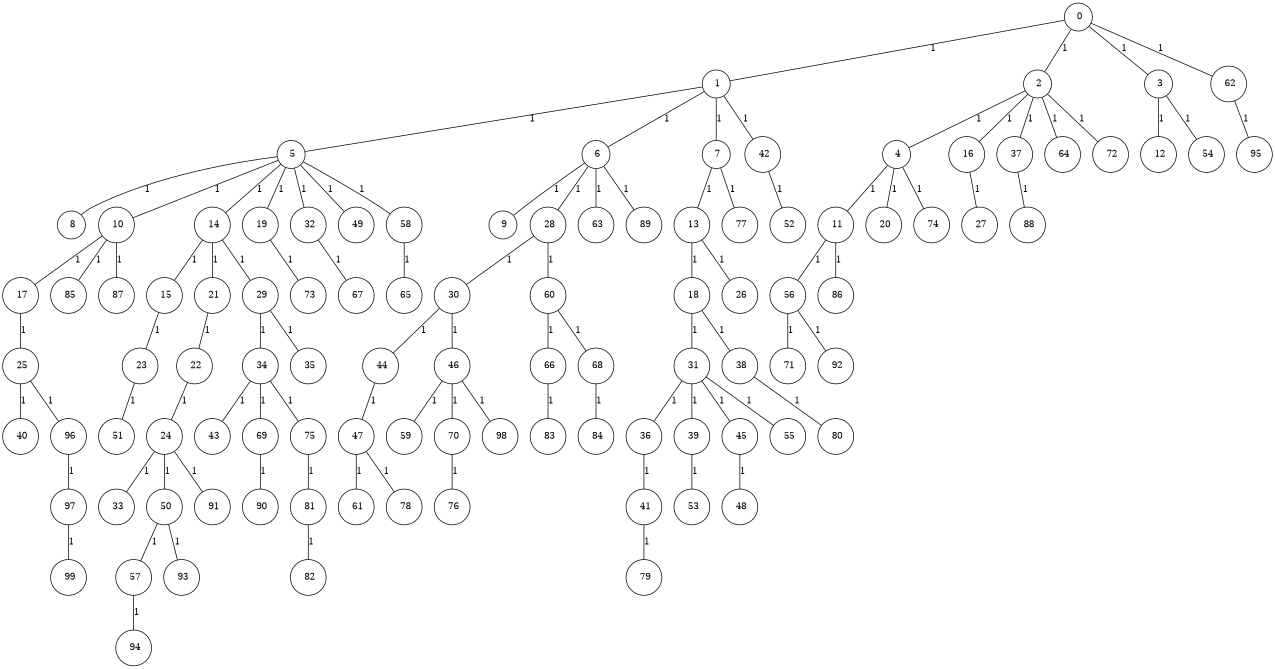 graph G {
size="8.5,11;"
ratio = "expand;"
fixedsize="true;"
overlap="scale;"
node[shape=circle,width=.12,hight=.12,fontsize=12]
edge[fontsize=12]

0[label=" 0" color=black, pos="0.94032377,2.2045188!"];
1[label=" 1" color=black, pos="1.8089909,2.2822953!"];
2[label=" 2" color=black, pos="0.59279341,1.2406832!"];
3[label=" 3" color=black, pos="1.641597,0.26828914!"];
4[label=" 4" color=black, pos="0.12913943,0.60911679!"];
5[label=" 5" color=black, pos="0.98567942,0.46739443!"];
6[label=" 6" color=black, pos="0.23593905,2.3846329!"];
7[label=" 7" color=black, pos="0.083776883,0.53657244!"];
8[label=" 8" color=black, pos="1.1672778,1.3325057!"];
9[label=" 9" color=black, pos="0.15581214,1.6113563!"];
10[label=" 10" color=black, pos="1.1393568,1.9785106!"];
11[label=" 11" color=black, pos="2.8534368,1.3396231!"];
12[label=" 12" color=black, pos="2.6882961,0.037573968!"];
13[label=" 13" color=black, pos="2.4459362,2.5384223!"];
14[label=" 14" color=black, pos="0.094907812,2.3505268!"];
15[label=" 15" color=black, pos="0.84624129,2.2027854!"];
16[label=" 16" color=black, pos="2.6281905,2.9897879!"];
17[label=" 17" color=black, pos="2.150092,0.53260817!"];
18[label=" 18" color=black, pos="1.4531837,2.0704025!"];
19[label=" 19" color=black, pos="2.7579184,0.2891968!"];
20[label=" 20" color=black, pos="1.3587656,1.1201901!"];
21[label=" 21" color=black, pos="2.8317392,0.48657709!"];
22[label=" 22" color=black, pos="0.58166775,1.1053317!"];
23[label=" 23" color=black, pos="0.72420305,1.4414282!"];
24[label=" 24" color=black, pos="1.843408,0.13639616!"];
25[label=" 25" color=black, pos="2.0323602,2.2829488!"];
26[label=" 26" color=black, pos="1.1801231,2.7921645!"];
27[label=" 27" color=black, pos="2.763377,1.384256!"];
28[label=" 28" color=black, pos="2.408132,2.9268444!"];
29[label=" 29" color=black, pos="1.1630586,1.1665182!"];
30[label=" 30" color=black, pos="1.2505254,1.1726354!"];
31[label=" 31" color=black, pos="0.57996687,1.3271219!"];
32[label=" 32" color=black, pos="2.0452796,0.41687493!"];
33[label=" 33" color=black, pos="1.1325224,2.5631838!"];
34[label=" 34" color=black, pos="2.053175,1.250687!"];
35[label=" 35" color=black, pos="0.43670957,2.9386946!"];
36[label=" 36" color=black, pos="0.13938916,1.0847128!"];
37[label=" 37" color=black, pos="2.2789605,2.0471742!"];
38[label=" 38" color=black, pos="0.52308087,2.5042143!"];
39[label=" 39" color=black, pos="0.83387315,2.5264226!"];
40[label=" 40" color=black, pos="1.2948543,0.95679259!"];
41[label=" 41" color=black, pos="2.6431213,1.7400223!"];
42[label=" 42" color=black, pos="2.8753247,1.5128482!"];
43[label=" 43" color=black, pos="0.62565224,1.1568759!"];
44[label=" 44" color=black, pos="0.31708183,1.0674892!"];
45[label=" 45" color=black, pos="0.49281972,1.1255282!"];
46[label=" 46" color=black, pos="0.33447291,1.1189483!"];
47[label=" 47" color=black, pos="2.4610787,2.0474988!"];
48[label=" 48" color=black, pos="1.5886685,2.1833098!"];
49[label=" 49" color=black, pos="0.52426777,1.9280861!"];
50[label=" 50" color=black, pos="1.9140413,1.7116267!"];
51[label=" 51" color=black, pos="1.8924771,1.304735!"];
52[label=" 52" color=black, pos="1.1100913,2.8056013!"];
53[label=" 53" color=black, pos="1.4868875,2.6188116!"];
54[label=" 54" color=black, pos="2.560872,2.9897064!"];
55[label=" 55" color=black, pos="0.38313084,0.7778838!"];
56[label=" 56" color=black, pos="1.0414966,0.20358918!"];
57[label=" 57" color=black, pos="2.8845257,0.96535684!"];
58[label=" 58" color=black, pos="1.5726096,0.33826057!"];
59[label=" 59" color=black, pos="1.5454861,0.67464566!"];
60[label=" 60" color=black, pos="2.0152197,2.2584883!"];
61[label=" 61" color=black, pos="1.4113765,1.3234675!"];
62[label=" 62" color=black, pos="2.6150597,0.99419926!"];
63[label=" 63" color=black, pos="2.3503792,1.9699899!"];
64[label=" 64" color=black, pos="0.73327667,2.9576402!"];
65[label=" 65" color=black, pos="0.30525438,2.4163694!"];
66[label=" 66" color=black, pos="0.59998055,1.3429506!"];
67[label=" 67" color=black, pos="1.3976255,0.80104396!"];
68[label=" 68" color=black, pos="0.49784326,2.9149523!"];
69[label=" 69" color=black, pos="0.93683211,1.8814683!"];
70[label=" 70" color=black, pos="2.5515937,2.5500824!"];
71[label=" 71" color=black, pos="2.6477506,1.2938486!"];
72[label=" 72" color=black, pos="1.6936515,1.9988296!"];
73[label=" 73" color=black, pos="2.1744858,2.8767698!"];
74[label=" 74" color=black, pos="0.16982897,0.91993303!"];
75[label=" 75" color=black, pos="0.23731672,2.9802996!"];
76[label=" 76" color=black, pos="0.78050924,0.64437974!"];
77[label=" 77" color=black, pos="1.1336716,1.2692332!"];
78[label=" 78" color=black, pos="1.4015155,1.5872381!"];
79[label=" 79" color=black, pos="0.33938793,1.4302934!"];
80[label=" 80" color=black, pos="1.1325755,1.0319453!"];
81[label=" 81" color=black, pos="2.844322,1.0815278!"];
82[label=" 82" color=black, pos="1.1284355,2.5816054!"];
83[label=" 83" color=black, pos="2.7224378,0.10091218!"];
84[label=" 84" color=black, pos="1.4571569,0.22028837!"];
85[label=" 85" color=black, pos="0.27113993,1.2760938!"];
86[label=" 86" color=black, pos="1.3088371,1.7219216!"];
87[label=" 87" color=black, pos="2.7444186,1.6812645!"];
88[label=" 88" color=black, pos="0.58133798,1.1840555!"];
89[label=" 89" color=black, pos="2.6219248,0.43981098!"];
90[label=" 90" color=black, pos="2.267044,2.1161124!"];
91[label=" 91" color=black, pos="2.5833215,1.4924288!"];
92[label=" 92" color=black, pos="1.9623165,1.6313068!"];
93[label=" 93" color=black, pos="0.20223874,1.9061119!"];
94[label=" 94" color=black, pos="2.7707325,2.1593009!"];
95[label=" 95" color=black, pos="0.78024851,0.39214514!"];
96[label=" 96" color=black, pos="2.5537751,2.7872465!"];
97[label=" 97" color=black, pos="0.84178386,0.92606015!"];
98[label=" 98" color=black, pos="1.2484739,1.0983097!"];
99[label=" 99" color=black, pos="0.25919718,2.8722737!"];
0--1[label="1"]
0--2[label="1"]
0--3[label="1"]
0--62[label="1"]
1--5[label="1"]
1--6[label="1"]
1--7[label="1"]
1--42[label="1"]
2--4[label="1"]
2--16[label="1"]
2--37[label="1"]
2--64[label="1"]
2--72[label="1"]
3--12[label="1"]
3--54[label="1"]
4--11[label="1"]
4--20[label="1"]
4--74[label="1"]
5--8[label="1"]
5--10[label="1"]
5--14[label="1"]
5--19[label="1"]
5--32[label="1"]
5--49[label="1"]
5--58[label="1"]
6--9[label="1"]
6--28[label="1"]
6--63[label="1"]
6--89[label="1"]
7--13[label="1"]
7--77[label="1"]
10--17[label="1"]
10--85[label="1"]
10--87[label="1"]
11--56[label="1"]
11--86[label="1"]
13--18[label="1"]
13--26[label="1"]
14--15[label="1"]
14--21[label="1"]
14--29[label="1"]
15--23[label="1"]
16--27[label="1"]
17--25[label="1"]
18--31[label="1"]
18--38[label="1"]
19--73[label="1"]
21--22[label="1"]
22--24[label="1"]
23--51[label="1"]
24--33[label="1"]
24--50[label="1"]
24--91[label="1"]
25--40[label="1"]
25--96[label="1"]
28--30[label="1"]
28--60[label="1"]
29--34[label="1"]
29--35[label="1"]
30--44[label="1"]
30--46[label="1"]
31--36[label="1"]
31--39[label="1"]
31--45[label="1"]
31--55[label="1"]
32--67[label="1"]
34--43[label="1"]
34--69[label="1"]
34--75[label="1"]
36--41[label="1"]
37--88[label="1"]
38--80[label="1"]
39--53[label="1"]
41--79[label="1"]
42--52[label="1"]
44--47[label="1"]
45--48[label="1"]
46--59[label="1"]
46--70[label="1"]
46--98[label="1"]
47--61[label="1"]
47--78[label="1"]
50--57[label="1"]
50--93[label="1"]
56--71[label="1"]
56--92[label="1"]
57--94[label="1"]
58--65[label="1"]
60--66[label="1"]
60--68[label="1"]
62--95[label="1"]
66--83[label="1"]
68--84[label="1"]
69--90[label="1"]
70--76[label="1"]
75--81[label="1"]
81--82[label="1"]
96--97[label="1"]
97--99[label="1"]

}
